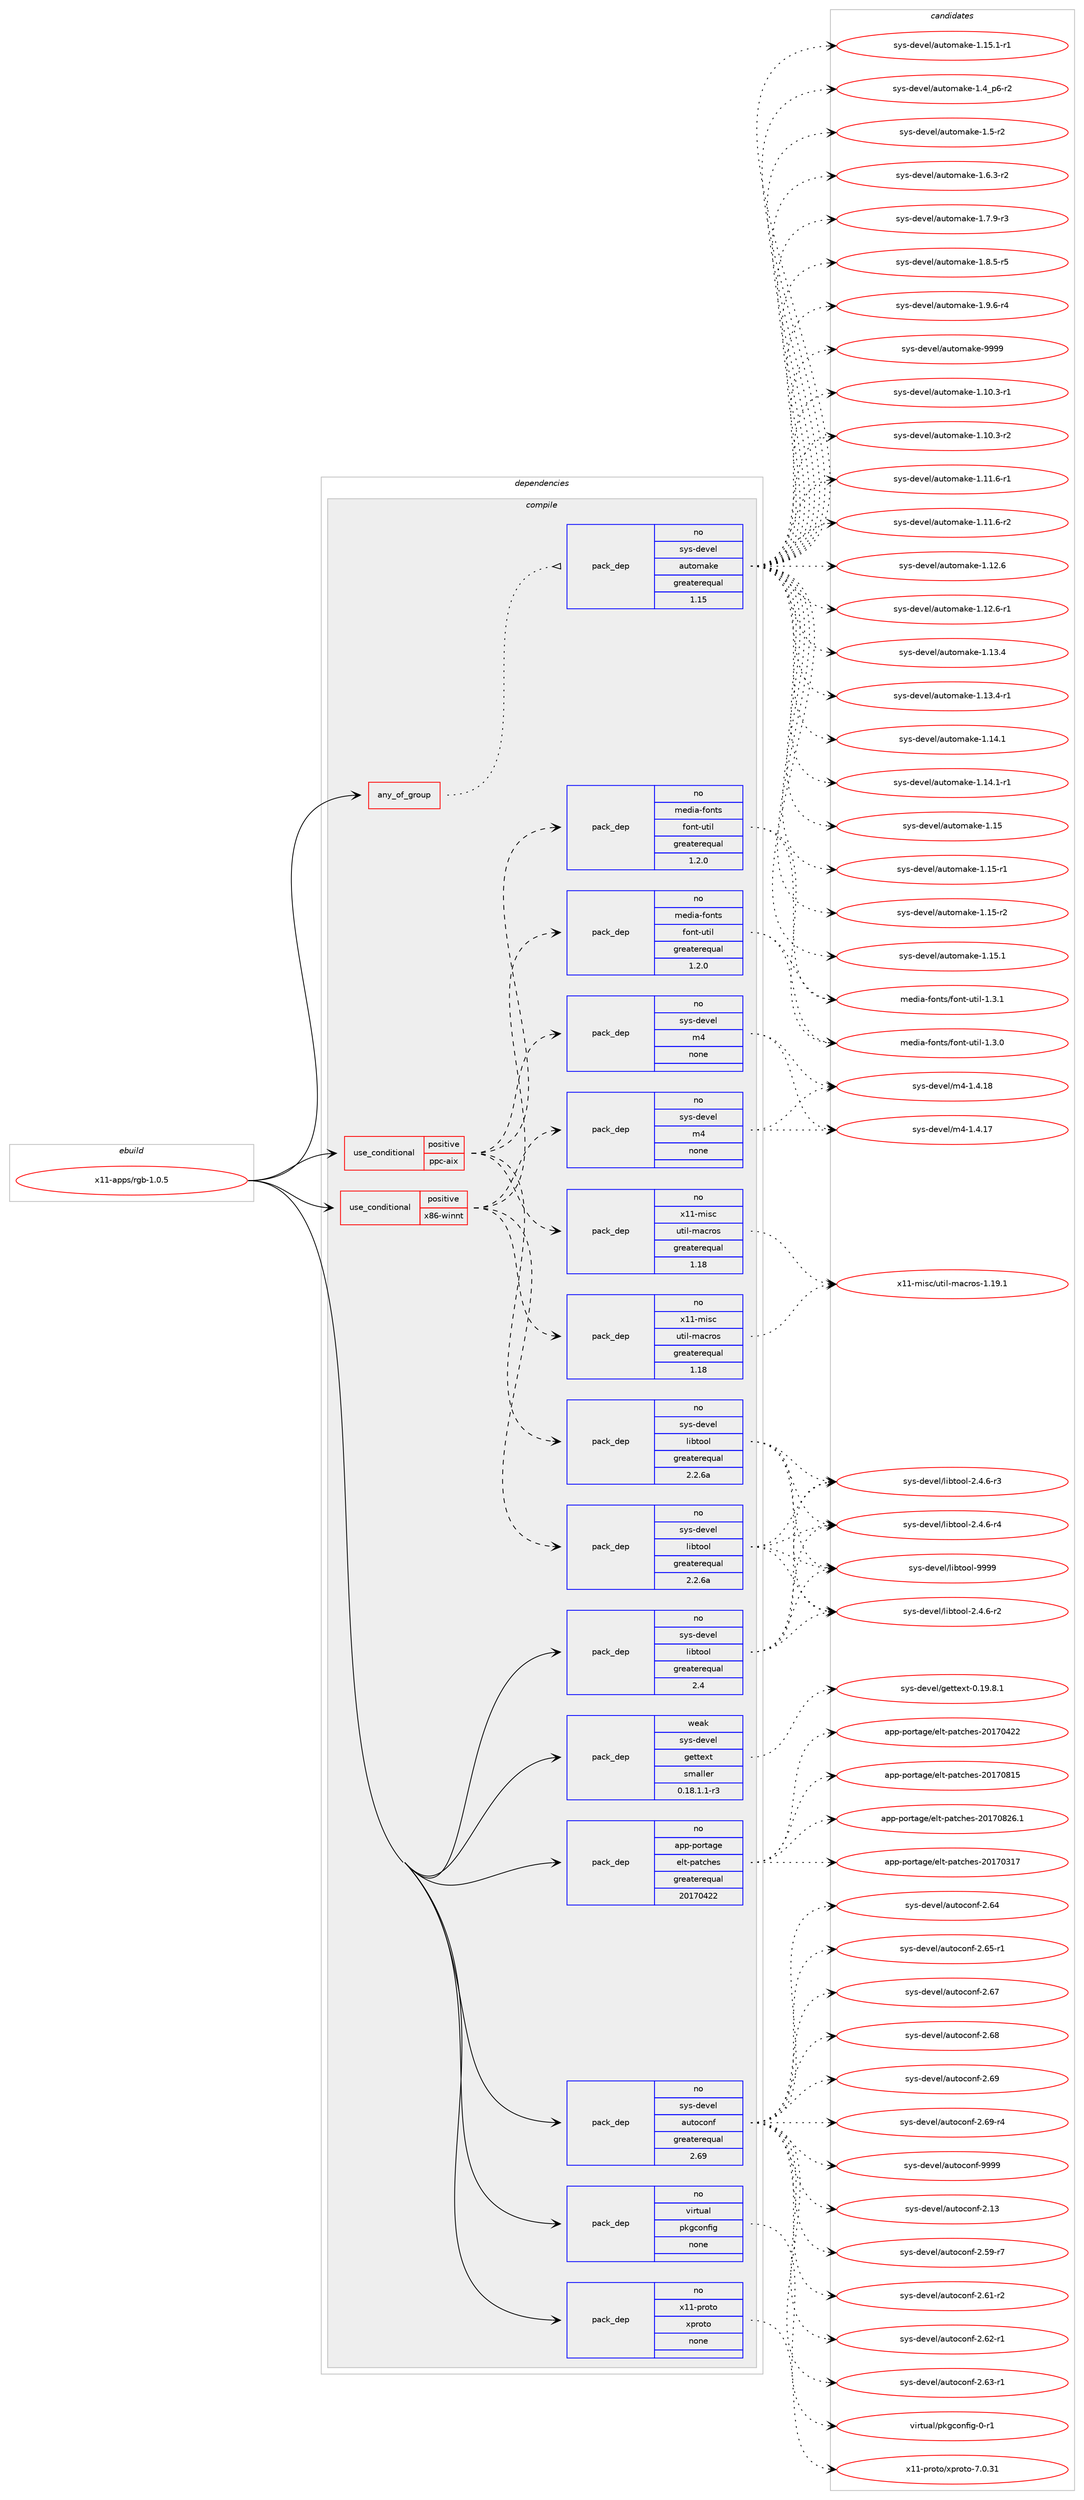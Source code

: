 digraph prolog {

# *************
# Graph options
# *************

newrank=true;
concentrate=true;
compound=true;
graph [rankdir=LR,fontname=Helvetica,fontsize=10,ranksep=1.5];#, ranksep=2.5, nodesep=0.2];
edge  [arrowhead=vee];
node  [fontname=Helvetica,fontsize=10];

# **********
# The ebuild
# **********

subgraph cluster_leftcol {
color=gray;
rank=same;
label=<<i>ebuild</i>>;
id [label="x11-apps/rgb-1.0.5", color=red, width=4, href="../x11-apps/rgb-1.0.5.svg"];
}

# ****************
# The dependencies
# ****************

subgraph cluster_midcol {
color=gray;
label=<<i>dependencies</i>>;
subgraph cluster_compile {
fillcolor="#eeeeee";
style=filled;
label=<<i>compile</i>>;
subgraph any9018 {
dependency509335 [label=<<TABLE BORDER="0" CELLBORDER="1" CELLSPACING="0" CELLPADDING="4"><TR><TD CELLPADDING="10">any_of_group</TD></TR></TABLE>>, shape=none, color=red];subgraph pack378551 {
dependency509336 [label=<<TABLE BORDER="0" CELLBORDER="1" CELLSPACING="0" CELLPADDING="4" WIDTH="220"><TR><TD ROWSPAN="6" CELLPADDING="30">pack_dep</TD></TR><TR><TD WIDTH="110">no</TD></TR><TR><TD>sys-devel</TD></TR><TR><TD>automake</TD></TR><TR><TD>greaterequal</TD></TR><TR><TD>1.15</TD></TR></TABLE>>, shape=none, color=blue];
}
dependency509335:e -> dependency509336:w [weight=20,style="dotted",arrowhead="oinv"];
}
id:e -> dependency509335:w [weight=20,style="solid",arrowhead="vee"];
subgraph cond121427 {
dependency509337 [label=<<TABLE BORDER="0" CELLBORDER="1" CELLSPACING="0" CELLPADDING="4"><TR><TD ROWSPAN="3" CELLPADDING="10">use_conditional</TD></TR><TR><TD>positive</TD></TR><TR><TD>ppc-aix</TD></TR></TABLE>>, shape=none, color=red];
subgraph pack378552 {
dependency509338 [label=<<TABLE BORDER="0" CELLBORDER="1" CELLSPACING="0" CELLPADDING="4" WIDTH="220"><TR><TD ROWSPAN="6" CELLPADDING="30">pack_dep</TD></TR><TR><TD WIDTH="110">no</TD></TR><TR><TD>sys-devel</TD></TR><TR><TD>libtool</TD></TR><TR><TD>greaterequal</TD></TR><TR><TD>2.2.6a</TD></TR></TABLE>>, shape=none, color=blue];
}
dependency509337:e -> dependency509338:w [weight=20,style="dashed",arrowhead="vee"];
subgraph pack378553 {
dependency509339 [label=<<TABLE BORDER="0" CELLBORDER="1" CELLSPACING="0" CELLPADDING="4" WIDTH="220"><TR><TD ROWSPAN="6" CELLPADDING="30">pack_dep</TD></TR><TR><TD WIDTH="110">no</TD></TR><TR><TD>sys-devel</TD></TR><TR><TD>m4</TD></TR><TR><TD>none</TD></TR><TR><TD></TD></TR></TABLE>>, shape=none, color=blue];
}
dependency509337:e -> dependency509339:w [weight=20,style="dashed",arrowhead="vee"];
subgraph pack378554 {
dependency509340 [label=<<TABLE BORDER="0" CELLBORDER="1" CELLSPACING="0" CELLPADDING="4" WIDTH="220"><TR><TD ROWSPAN="6" CELLPADDING="30">pack_dep</TD></TR><TR><TD WIDTH="110">no</TD></TR><TR><TD>x11-misc</TD></TR><TR><TD>util-macros</TD></TR><TR><TD>greaterequal</TD></TR><TR><TD>1.18</TD></TR></TABLE>>, shape=none, color=blue];
}
dependency509337:e -> dependency509340:w [weight=20,style="dashed",arrowhead="vee"];
subgraph pack378555 {
dependency509341 [label=<<TABLE BORDER="0" CELLBORDER="1" CELLSPACING="0" CELLPADDING="4" WIDTH="220"><TR><TD ROWSPAN="6" CELLPADDING="30">pack_dep</TD></TR><TR><TD WIDTH="110">no</TD></TR><TR><TD>media-fonts</TD></TR><TR><TD>font-util</TD></TR><TR><TD>greaterequal</TD></TR><TR><TD>1.2.0</TD></TR></TABLE>>, shape=none, color=blue];
}
dependency509337:e -> dependency509341:w [weight=20,style="dashed",arrowhead="vee"];
}
id:e -> dependency509337:w [weight=20,style="solid",arrowhead="vee"];
subgraph cond121428 {
dependency509342 [label=<<TABLE BORDER="0" CELLBORDER="1" CELLSPACING="0" CELLPADDING="4"><TR><TD ROWSPAN="3" CELLPADDING="10">use_conditional</TD></TR><TR><TD>positive</TD></TR><TR><TD>x86-winnt</TD></TR></TABLE>>, shape=none, color=red];
subgraph pack378556 {
dependency509343 [label=<<TABLE BORDER="0" CELLBORDER="1" CELLSPACING="0" CELLPADDING="4" WIDTH="220"><TR><TD ROWSPAN="6" CELLPADDING="30">pack_dep</TD></TR><TR><TD WIDTH="110">no</TD></TR><TR><TD>sys-devel</TD></TR><TR><TD>libtool</TD></TR><TR><TD>greaterequal</TD></TR><TR><TD>2.2.6a</TD></TR></TABLE>>, shape=none, color=blue];
}
dependency509342:e -> dependency509343:w [weight=20,style="dashed",arrowhead="vee"];
subgraph pack378557 {
dependency509344 [label=<<TABLE BORDER="0" CELLBORDER="1" CELLSPACING="0" CELLPADDING="4" WIDTH="220"><TR><TD ROWSPAN="6" CELLPADDING="30">pack_dep</TD></TR><TR><TD WIDTH="110">no</TD></TR><TR><TD>sys-devel</TD></TR><TR><TD>m4</TD></TR><TR><TD>none</TD></TR><TR><TD></TD></TR></TABLE>>, shape=none, color=blue];
}
dependency509342:e -> dependency509344:w [weight=20,style="dashed",arrowhead="vee"];
subgraph pack378558 {
dependency509345 [label=<<TABLE BORDER="0" CELLBORDER="1" CELLSPACING="0" CELLPADDING="4" WIDTH="220"><TR><TD ROWSPAN="6" CELLPADDING="30">pack_dep</TD></TR><TR><TD WIDTH="110">no</TD></TR><TR><TD>x11-misc</TD></TR><TR><TD>util-macros</TD></TR><TR><TD>greaterequal</TD></TR><TR><TD>1.18</TD></TR></TABLE>>, shape=none, color=blue];
}
dependency509342:e -> dependency509345:w [weight=20,style="dashed",arrowhead="vee"];
subgraph pack378559 {
dependency509346 [label=<<TABLE BORDER="0" CELLBORDER="1" CELLSPACING="0" CELLPADDING="4" WIDTH="220"><TR><TD ROWSPAN="6" CELLPADDING="30">pack_dep</TD></TR><TR><TD WIDTH="110">no</TD></TR><TR><TD>media-fonts</TD></TR><TR><TD>font-util</TD></TR><TR><TD>greaterequal</TD></TR><TR><TD>1.2.0</TD></TR></TABLE>>, shape=none, color=blue];
}
dependency509342:e -> dependency509346:w [weight=20,style="dashed",arrowhead="vee"];
}
id:e -> dependency509342:w [weight=20,style="solid",arrowhead="vee"];
subgraph pack378560 {
dependency509347 [label=<<TABLE BORDER="0" CELLBORDER="1" CELLSPACING="0" CELLPADDING="4" WIDTH="220"><TR><TD ROWSPAN="6" CELLPADDING="30">pack_dep</TD></TR><TR><TD WIDTH="110">no</TD></TR><TR><TD>app-portage</TD></TR><TR><TD>elt-patches</TD></TR><TR><TD>greaterequal</TD></TR><TR><TD>20170422</TD></TR></TABLE>>, shape=none, color=blue];
}
id:e -> dependency509347:w [weight=20,style="solid",arrowhead="vee"];
subgraph pack378561 {
dependency509348 [label=<<TABLE BORDER="0" CELLBORDER="1" CELLSPACING="0" CELLPADDING="4" WIDTH="220"><TR><TD ROWSPAN="6" CELLPADDING="30">pack_dep</TD></TR><TR><TD WIDTH="110">no</TD></TR><TR><TD>sys-devel</TD></TR><TR><TD>autoconf</TD></TR><TR><TD>greaterequal</TD></TR><TR><TD>2.69</TD></TR></TABLE>>, shape=none, color=blue];
}
id:e -> dependency509348:w [weight=20,style="solid",arrowhead="vee"];
subgraph pack378562 {
dependency509349 [label=<<TABLE BORDER="0" CELLBORDER="1" CELLSPACING="0" CELLPADDING="4" WIDTH="220"><TR><TD ROWSPAN="6" CELLPADDING="30">pack_dep</TD></TR><TR><TD WIDTH="110">no</TD></TR><TR><TD>sys-devel</TD></TR><TR><TD>libtool</TD></TR><TR><TD>greaterequal</TD></TR><TR><TD>2.4</TD></TR></TABLE>>, shape=none, color=blue];
}
id:e -> dependency509349:w [weight=20,style="solid",arrowhead="vee"];
subgraph pack378563 {
dependency509350 [label=<<TABLE BORDER="0" CELLBORDER="1" CELLSPACING="0" CELLPADDING="4" WIDTH="220"><TR><TD ROWSPAN="6" CELLPADDING="30">pack_dep</TD></TR><TR><TD WIDTH="110">no</TD></TR><TR><TD>virtual</TD></TR><TR><TD>pkgconfig</TD></TR><TR><TD>none</TD></TR><TR><TD></TD></TR></TABLE>>, shape=none, color=blue];
}
id:e -> dependency509350:w [weight=20,style="solid",arrowhead="vee"];
subgraph pack378564 {
dependency509351 [label=<<TABLE BORDER="0" CELLBORDER="1" CELLSPACING="0" CELLPADDING="4" WIDTH="220"><TR><TD ROWSPAN="6" CELLPADDING="30">pack_dep</TD></TR><TR><TD WIDTH="110">no</TD></TR><TR><TD>x11-proto</TD></TR><TR><TD>xproto</TD></TR><TR><TD>none</TD></TR><TR><TD></TD></TR></TABLE>>, shape=none, color=blue];
}
id:e -> dependency509351:w [weight=20,style="solid",arrowhead="vee"];
subgraph pack378565 {
dependency509352 [label=<<TABLE BORDER="0" CELLBORDER="1" CELLSPACING="0" CELLPADDING="4" WIDTH="220"><TR><TD ROWSPAN="6" CELLPADDING="30">pack_dep</TD></TR><TR><TD WIDTH="110">weak</TD></TR><TR><TD>sys-devel</TD></TR><TR><TD>gettext</TD></TR><TR><TD>smaller</TD></TR><TR><TD>0.18.1.1-r3</TD></TR></TABLE>>, shape=none, color=blue];
}
id:e -> dependency509352:w [weight=20,style="solid",arrowhead="vee"];
}
subgraph cluster_compileandrun {
fillcolor="#eeeeee";
style=filled;
label=<<i>compile and run</i>>;
}
subgraph cluster_run {
fillcolor="#eeeeee";
style=filled;
label=<<i>run</i>>;
}
}

# **************
# The candidates
# **************

subgraph cluster_choices {
rank=same;
color=gray;
label=<<i>candidates</i>>;

subgraph choice378551 {
color=black;
nodesep=1;
choice11512111545100101118101108479711711611110997107101454946494846514511449 [label="sys-devel/automake-1.10.3-r1", color=red, width=4,href="../sys-devel/automake-1.10.3-r1.svg"];
choice11512111545100101118101108479711711611110997107101454946494846514511450 [label="sys-devel/automake-1.10.3-r2", color=red, width=4,href="../sys-devel/automake-1.10.3-r2.svg"];
choice11512111545100101118101108479711711611110997107101454946494946544511449 [label="sys-devel/automake-1.11.6-r1", color=red, width=4,href="../sys-devel/automake-1.11.6-r1.svg"];
choice11512111545100101118101108479711711611110997107101454946494946544511450 [label="sys-devel/automake-1.11.6-r2", color=red, width=4,href="../sys-devel/automake-1.11.6-r2.svg"];
choice1151211154510010111810110847971171161111099710710145494649504654 [label="sys-devel/automake-1.12.6", color=red, width=4,href="../sys-devel/automake-1.12.6.svg"];
choice11512111545100101118101108479711711611110997107101454946495046544511449 [label="sys-devel/automake-1.12.6-r1", color=red, width=4,href="../sys-devel/automake-1.12.6-r1.svg"];
choice1151211154510010111810110847971171161111099710710145494649514652 [label="sys-devel/automake-1.13.4", color=red, width=4,href="../sys-devel/automake-1.13.4.svg"];
choice11512111545100101118101108479711711611110997107101454946495146524511449 [label="sys-devel/automake-1.13.4-r1", color=red, width=4,href="../sys-devel/automake-1.13.4-r1.svg"];
choice1151211154510010111810110847971171161111099710710145494649524649 [label="sys-devel/automake-1.14.1", color=red, width=4,href="../sys-devel/automake-1.14.1.svg"];
choice11512111545100101118101108479711711611110997107101454946495246494511449 [label="sys-devel/automake-1.14.1-r1", color=red, width=4,href="../sys-devel/automake-1.14.1-r1.svg"];
choice115121115451001011181011084797117116111109971071014549464953 [label="sys-devel/automake-1.15", color=red, width=4,href="../sys-devel/automake-1.15.svg"];
choice1151211154510010111810110847971171161111099710710145494649534511449 [label="sys-devel/automake-1.15-r1", color=red, width=4,href="../sys-devel/automake-1.15-r1.svg"];
choice1151211154510010111810110847971171161111099710710145494649534511450 [label="sys-devel/automake-1.15-r2", color=red, width=4,href="../sys-devel/automake-1.15-r2.svg"];
choice1151211154510010111810110847971171161111099710710145494649534649 [label="sys-devel/automake-1.15.1", color=red, width=4,href="../sys-devel/automake-1.15.1.svg"];
choice11512111545100101118101108479711711611110997107101454946495346494511449 [label="sys-devel/automake-1.15.1-r1", color=red, width=4,href="../sys-devel/automake-1.15.1-r1.svg"];
choice115121115451001011181011084797117116111109971071014549465295112544511450 [label="sys-devel/automake-1.4_p6-r2", color=red, width=4,href="../sys-devel/automake-1.4_p6-r2.svg"];
choice11512111545100101118101108479711711611110997107101454946534511450 [label="sys-devel/automake-1.5-r2", color=red, width=4,href="../sys-devel/automake-1.5-r2.svg"];
choice115121115451001011181011084797117116111109971071014549465446514511450 [label="sys-devel/automake-1.6.3-r2", color=red, width=4,href="../sys-devel/automake-1.6.3-r2.svg"];
choice115121115451001011181011084797117116111109971071014549465546574511451 [label="sys-devel/automake-1.7.9-r3", color=red, width=4,href="../sys-devel/automake-1.7.9-r3.svg"];
choice115121115451001011181011084797117116111109971071014549465646534511453 [label="sys-devel/automake-1.8.5-r5", color=red, width=4,href="../sys-devel/automake-1.8.5-r5.svg"];
choice115121115451001011181011084797117116111109971071014549465746544511452 [label="sys-devel/automake-1.9.6-r4", color=red, width=4,href="../sys-devel/automake-1.9.6-r4.svg"];
choice115121115451001011181011084797117116111109971071014557575757 [label="sys-devel/automake-9999", color=red, width=4,href="../sys-devel/automake-9999.svg"];
dependency509336:e -> choice11512111545100101118101108479711711611110997107101454946494846514511449:w [style=dotted,weight="100"];
dependency509336:e -> choice11512111545100101118101108479711711611110997107101454946494846514511450:w [style=dotted,weight="100"];
dependency509336:e -> choice11512111545100101118101108479711711611110997107101454946494946544511449:w [style=dotted,weight="100"];
dependency509336:e -> choice11512111545100101118101108479711711611110997107101454946494946544511450:w [style=dotted,weight="100"];
dependency509336:e -> choice1151211154510010111810110847971171161111099710710145494649504654:w [style=dotted,weight="100"];
dependency509336:e -> choice11512111545100101118101108479711711611110997107101454946495046544511449:w [style=dotted,weight="100"];
dependency509336:e -> choice1151211154510010111810110847971171161111099710710145494649514652:w [style=dotted,weight="100"];
dependency509336:e -> choice11512111545100101118101108479711711611110997107101454946495146524511449:w [style=dotted,weight="100"];
dependency509336:e -> choice1151211154510010111810110847971171161111099710710145494649524649:w [style=dotted,weight="100"];
dependency509336:e -> choice11512111545100101118101108479711711611110997107101454946495246494511449:w [style=dotted,weight="100"];
dependency509336:e -> choice115121115451001011181011084797117116111109971071014549464953:w [style=dotted,weight="100"];
dependency509336:e -> choice1151211154510010111810110847971171161111099710710145494649534511449:w [style=dotted,weight="100"];
dependency509336:e -> choice1151211154510010111810110847971171161111099710710145494649534511450:w [style=dotted,weight="100"];
dependency509336:e -> choice1151211154510010111810110847971171161111099710710145494649534649:w [style=dotted,weight="100"];
dependency509336:e -> choice11512111545100101118101108479711711611110997107101454946495346494511449:w [style=dotted,weight="100"];
dependency509336:e -> choice115121115451001011181011084797117116111109971071014549465295112544511450:w [style=dotted,weight="100"];
dependency509336:e -> choice11512111545100101118101108479711711611110997107101454946534511450:w [style=dotted,weight="100"];
dependency509336:e -> choice115121115451001011181011084797117116111109971071014549465446514511450:w [style=dotted,weight="100"];
dependency509336:e -> choice115121115451001011181011084797117116111109971071014549465546574511451:w [style=dotted,weight="100"];
dependency509336:e -> choice115121115451001011181011084797117116111109971071014549465646534511453:w [style=dotted,weight="100"];
dependency509336:e -> choice115121115451001011181011084797117116111109971071014549465746544511452:w [style=dotted,weight="100"];
dependency509336:e -> choice115121115451001011181011084797117116111109971071014557575757:w [style=dotted,weight="100"];
}
subgraph choice378552 {
color=black;
nodesep=1;
choice1151211154510010111810110847108105981161111111084550465246544511450 [label="sys-devel/libtool-2.4.6-r2", color=red, width=4,href="../sys-devel/libtool-2.4.6-r2.svg"];
choice1151211154510010111810110847108105981161111111084550465246544511451 [label="sys-devel/libtool-2.4.6-r3", color=red, width=4,href="../sys-devel/libtool-2.4.6-r3.svg"];
choice1151211154510010111810110847108105981161111111084550465246544511452 [label="sys-devel/libtool-2.4.6-r4", color=red, width=4,href="../sys-devel/libtool-2.4.6-r4.svg"];
choice1151211154510010111810110847108105981161111111084557575757 [label="sys-devel/libtool-9999", color=red, width=4,href="../sys-devel/libtool-9999.svg"];
dependency509338:e -> choice1151211154510010111810110847108105981161111111084550465246544511450:w [style=dotted,weight="100"];
dependency509338:e -> choice1151211154510010111810110847108105981161111111084550465246544511451:w [style=dotted,weight="100"];
dependency509338:e -> choice1151211154510010111810110847108105981161111111084550465246544511452:w [style=dotted,weight="100"];
dependency509338:e -> choice1151211154510010111810110847108105981161111111084557575757:w [style=dotted,weight="100"];
}
subgraph choice378553 {
color=black;
nodesep=1;
choice11512111545100101118101108471095245494652464955 [label="sys-devel/m4-1.4.17", color=red, width=4,href="../sys-devel/m4-1.4.17.svg"];
choice11512111545100101118101108471095245494652464956 [label="sys-devel/m4-1.4.18", color=red, width=4,href="../sys-devel/m4-1.4.18.svg"];
dependency509339:e -> choice11512111545100101118101108471095245494652464955:w [style=dotted,weight="100"];
dependency509339:e -> choice11512111545100101118101108471095245494652464956:w [style=dotted,weight="100"];
}
subgraph choice378554 {
color=black;
nodesep=1;
choice120494945109105115994711711610510845109979911411111545494649574649 [label="x11-misc/util-macros-1.19.1", color=red, width=4,href="../x11-misc/util-macros-1.19.1.svg"];
dependency509340:e -> choice120494945109105115994711711610510845109979911411111545494649574649:w [style=dotted,weight="100"];
}
subgraph choice378555 {
color=black;
nodesep=1;
choice10910110010597451021111101161154710211111011645117116105108454946514648 [label="media-fonts/font-util-1.3.0", color=red, width=4,href="../media-fonts/font-util-1.3.0.svg"];
choice10910110010597451021111101161154710211111011645117116105108454946514649 [label="media-fonts/font-util-1.3.1", color=red, width=4,href="../media-fonts/font-util-1.3.1.svg"];
dependency509341:e -> choice10910110010597451021111101161154710211111011645117116105108454946514648:w [style=dotted,weight="100"];
dependency509341:e -> choice10910110010597451021111101161154710211111011645117116105108454946514649:w [style=dotted,weight="100"];
}
subgraph choice378556 {
color=black;
nodesep=1;
choice1151211154510010111810110847108105981161111111084550465246544511450 [label="sys-devel/libtool-2.4.6-r2", color=red, width=4,href="../sys-devel/libtool-2.4.6-r2.svg"];
choice1151211154510010111810110847108105981161111111084550465246544511451 [label="sys-devel/libtool-2.4.6-r3", color=red, width=4,href="../sys-devel/libtool-2.4.6-r3.svg"];
choice1151211154510010111810110847108105981161111111084550465246544511452 [label="sys-devel/libtool-2.4.6-r4", color=red, width=4,href="../sys-devel/libtool-2.4.6-r4.svg"];
choice1151211154510010111810110847108105981161111111084557575757 [label="sys-devel/libtool-9999", color=red, width=4,href="../sys-devel/libtool-9999.svg"];
dependency509343:e -> choice1151211154510010111810110847108105981161111111084550465246544511450:w [style=dotted,weight="100"];
dependency509343:e -> choice1151211154510010111810110847108105981161111111084550465246544511451:w [style=dotted,weight="100"];
dependency509343:e -> choice1151211154510010111810110847108105981161111111084550465246544511452:w [style=dotted,weight="100"];
dependency509343:e -> choice1151211154510010111810110847108105981161111111084557575757:w [style=dotted,weight="100"];
}
subgraph choice378557 {
color=black;
nodesep=1;
choice11512111545100101118101108471095245494652464955 [label="sys-devel/m4-1.4.17", color=red, width=4,href="../sys-devel/m4-1.4.17.svg"];
choice11512111545100101118101108471095245494652464956 [label="sys-devel/m4-1.4.18", color=red, width=4,href="../sys-devel/m4-1.4.18.svg"];
dependency509344:e -> choice11512111545100101118101108471095245494652464955:w [style=dotted,weight="100"];
dependency509344:e -> choice11512111545100101118101108471095245494652464956:w [style=dotted,weight="100"];
}
subgraph choice378558 {
color=black;
nodesep=1;
choice120494945109105115994711711610510845109979911411111545494649574649 [label="x11-misc/util-macros-1.19.1", color=red, width=4,href="../x11-misc/util-macros-1.19.1.svg"];
dependency509345:e -> choice120494945109105115994711711610510845109979911411111545494649574649:w [style=dotted,weight="100"];
}
subgraph choice378559 {
color=black;
nodesep=1;
choice10910110010597451021111101161154710211111011645117116105108454946514648 [label="media-fonts/font-util-1.3.0", color=red, width=4,href="../media-fonts/font-util-1.3.0.svg"];
choice10910110010597451021111101161154710211111011645117116105108454946514649 [label="media-fonts/font-util-1.3.1", color=red, width=4,href="../media-fonts/font-util-1.3.1.svg"];
dependency509346:e -> choice10910110010597451021111101161154710211111011645117116105108454946514648:w [style=dotted,weight="100"];
dependency509346:e -> choice10910110010597451021111101161154710211111011645117116105108454946514649:w [style=dotted,weight="100"];
}
subgraph choice378560 {
color=black;
nodesep=1;
choice97112112451121111141169710310147101108116451129711699104101115455048495548514955 [label="app-portage/elt-patches-20170317", color=red, width=4,href="../app-portage/elt-patches-20170317.svg"];
choice97112112451121111141169710310147101108116451129711699104101115455048495548525050 [label="app-portage/elt-patches-20170422", color=red, width=4,href="../app-portage/elt-patches-20170422.svg"];
choice97112112451121111141169710310147101108116451129711699104101115455048495548564953 [label="app-portage/elt-patches-20170815", color=red, width=4,href="../app-portage/elt-patches-20170815.svg"];
choice971121124511211111411697103101471011081164511297116991041011154550484955485650544649 [label="app-portage/elt-patches-20170826.1", color=red, width=4,href="../app-portage/elt-patches-20170826.1.svg"];
dependency509347:e -> choice97112112451121111141169710310147101108116451129711699104101115455048495548514955:w [style=dotted,weight="100"];
dependency509347:e -> choice97112112451121111141169710310147101108116451129711699104101115455048495548525050:w [style=dotted,weight="100"];
dependency509347:e -> choice97112112451121111141169710310147101108116451129711699104101115455048495548564953:w [style=dotted,weight="100"];
dependency509347:e -> choice971121124511211111411697103101471011081164511297116991041011154550484955485650544649:w [style=dotted,weight="100"];
}
subgraph choice378561 {
color=black;
nodesep=1;
choice115121115451001011181011084797117116111991111101024550464951 [label="sys-devel/autoconf-2.13", color=red, width=4,href="../sys-devel/autoconf-2.13.svg"];
choice1151211154510010111810110847971171161119911111010245504653574511455 [label="sys-devel/autoconf-2.59-r7", color=red, width=4,href="../sys-devel/autoconf-2.59-r7.svg"];
choice1151211154510010111810110847971171161119911111010245504654494511450 [label="sys-devel/autoconf-2.61-r2", color=red, width=4,href="../sys-devel/autoconf-2.61-r2.svg"];
choice1151211154510010111810110847971171161119911111010245504654504511449 [label="sys-devel/autoconf-2.62-r1", color=red, width=4,href="../sys-devel/autoconf-2.62-r1.svg"];
choice1151211154510010111810110847971171161119911111010245504654514511449 [label="sys-devel/autoconf-2.63-r1", color=red, width=4,href="../sys-devel/autoconf-2.63-r1.svg"];
choice115121115451001011181011084797117116111991111101024550465452 [label="sys-devel/autoconf-2.64", color=red, width=4,href="../sys-devel/autoconf-2.64.svg"];
choice1151211154510010111810110847971171161119911111010245504654534511449 [label="sys-devel/autoconf-2.65-r1", color=red, width=4,href="../sys-devel/autoconf-2.65-r1.svg"];
choice115121115451001011181011084797117116111991111101024550465455 [label="sys-devel/autoconf-2.67", color=red, width=4,href="../sys-devel/autoconf-2.67.svg"];
choice115121115451001011181011084797117116111991111101024550465456 [label="sys-devel/autoconf-2.68", color=red, width=4,href="../sys-devel/autoconf-2.68.svg"];
choice115121115451001011181011084797117116111991111101024550465457 [label="sys-devel/autoconf-2.69", color=red, width=4,href="../sys-devel/autoconf-2.69.svg"];
choice1151211154510010111810110847971171161119911111010245504654574511452 [label="sys-devel/autoconf-2.69-r4", color=red, width=4,href="../sys-devel/autoconf-2.69-r4.svg"];
choice115121115451001011181011084797117116111991111101024557575757 [label="sys-devel/autoconf-9999", color=red, width=4,href="../sys-devel/autoconf-9999.svg"];
dependency509348:e -> choice115121115451001011181011084797117116111991111101024550464951:w [style=dotted,weight="100"];
dependency509348:e -> choice1151211154510010111810110847971171161119911111010245504653574511455:w [style=dotted,weight="100"];
dependency509348:e -> choice1151211154510010111810110847971171161119911111010245504654494511450:w [style=dotted,weight="100"];
dependency509348:e -> choice1151211154510010111810110847971171161119911111010245504654504511449:w [style=dotted,weight="100"];
dependency509348:e -> choice1151211154510010111810110847971171161119911111010245504654514511449:w [style=dotted,weight="100"];
dependency509348:e -> choice115121115451001011181011084797117116111991111101024550465452:w [style=dotted,weight="100"];
dependency509348:e -> choice1151211154510010111810110847971171161119911111010245504654534511449:w [style=dotted,weight="100"];
dependency509348:e -> choice115121115451001011181011084797117116111991111101024550465455:w [style=dotted,weight="100"];
dependency509348:e -> choice115121115451001011181011084797117116111991111101024550465456:w [style=dotted,weight="100"];
dependency509348:e -> choice115121115451001011181011084797117116111991111101024550465457:w [style=dotted,weight="100"];
dependency509348:e -> choice1151211154510010111810110847971171161119911111010245504654574511452:w [style=dotted,weight="100"];
dependency509348:e -> choice115121115451001011181011084797117116111991111101024557575757:w [style=dotted,weight="100"];
}
subgraph choice378562 {
color=black;
nodesep=1;
choice1151211154510010111810110847108105981161111111084550465246544511450 [label="sys-devel/libtool-2.4.6-r2", color=red, width=4,href="../sys-devel/libtool-2.4.6-r2.svg"];
choice1151211154510010111810110847108105981161111111084550465246544511451 [label="sys-devel/libtool-2.4.6-r3", color=red, width=4,href="../sys-devel/libtool-2.4.6-r3.svg"];
choice1151211154510010111810110847108105981161111111084550465246544511452 [label="sys-devel/libtool-2.4.6-r4", color=red, width=4,href="../sys-devel/libtool-2.4.6-r4.svg"];
choice1151211154510010111810110847108105981161111111084557575757 [label="sys-devel/libtool-9999", color=red, width=4,href="../sys-devel/libtool-9999.svg"];
dependency509349:e -> choice1151211154510010111810110847108105981161111111084550465246544511450:w [style=dotted,weight="100"];
dependency509349:e -> choice1151211154510010111810110847108105981161111111084550465246544511451:w [style=dotted,weight="100"];
dependency509349:e -> choice1151211154510010111810110847108105981161111111084550465246544511452:w [style=dotted,weight="100"];
dependency509349:e -> choice1151211154510010111810110847108105981161111111084557575757:w [style=dotted,weight="100"];
}
subgraph choice378563 {
color=black;
nodesep=1;
choice11810511411611797108471121071039911111010210510345484511449 [label="virtual/pkgconfig-0-r1", color=red, width=4,href="../virtual/pkgconfig-0-r1.svg"];
dependency509350:e -> choice11810511411611797108471121071039911111010210510345484511449:w [style=dotted,weight="100"];
}
subgraph choice378564 {
color=black;
nodesep=1;
choice1204949451121141111161114712011211411111611145554648465149 [label="x11-proto/xproto-7.0.31", color=red, width=4,href="../x11-proto/xproto-7.0.31.svg"];
dependency509351:e -> choice1204949451121141111161114712011211411111611145554648465149:w [style=dotted,weight="100"];
}
subgraph choice378565 {
color=black;
nodesep=1;
choice1151211154510010111810110847103101116116101120116454846495746564649 [label="sys-devel/gettext-0.19.8.1", color=red, width=4,href="../sys-devel/gettext-0.19.8.1.svg"];
dependency509352:e -> choice1151211154510010111810110847103101116116101120116454846495746564649:w [style=dotted,weight="100"];
}
}

}
